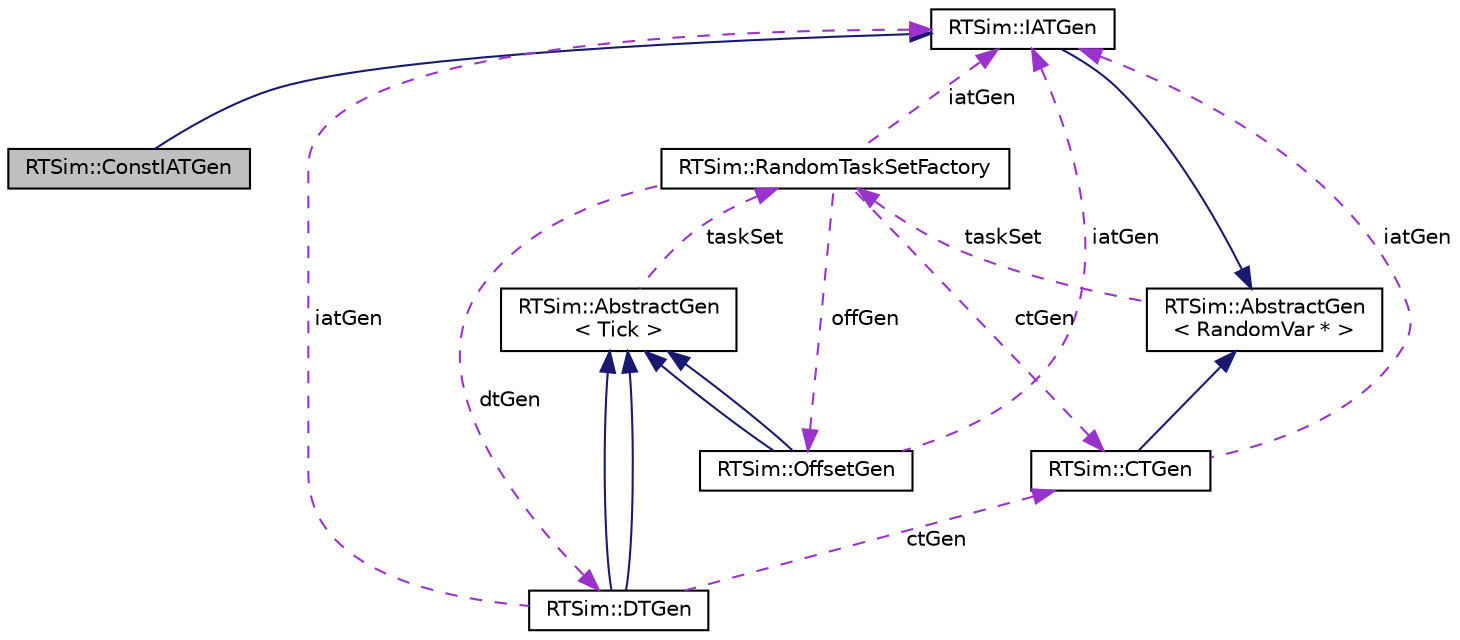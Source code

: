 digraph "RTSim::ConstIATGen"
{
  edge [fontname="Helvetica",fontsize="10",labelfontname="Helvetica",labelfontsize="10"];
  node [fontname="Helvetica",fontsize="10",shape=record];
  Node1 [label="RTSim::ConstIATGen",height=0.2,width=0.4,color="black", fillcolor="grey75", style="filled", fontcolor="black"];
  Node2 -> Node1 [dir="back",color="midnightblue",fontsize="10",style="solid"];
  Node2 [label="RTSim::IATGen",height=0.2,width=0.4,color="black", fillcolor="white", style="filled",URL="$d1/db1/classRTSim_1_1IATGen.html"];
  Node3 -> Node2 [dir="back",color="midnightblue",fontsize="10",style="solid"];
  Node3 [label="RTSim::AbstractGen\l\< RandomVar * \>",height=0.2,width=0.4,color="black", fillcolor="white", style="filled",URL="$df/da6/classRTSim_1_1AbstractGen.html"];
  Node4 -> Node3 [dir="back",color="darkorchid3",fontsize="10",style="dashed",label=" taskSet" ];
  Node4 [label="RTSim::RandomTaskSetFactory",height=0.2,width=0.4,color="black", fillcolor="white", style="filled",URL="$dc/d61/classRTSim_1_1RandomTaskSetFactory.html"];
  Node5 -> Node4 [dir="back",color="darkorchid3",fontsize="10",style="dashed",label=" offGen" ];
  Node5 [label="RTSim::OffsetGen",height=0.2,width=0.4,color="black", fillcolor="white", style="filled",URL="$d5/d62/classRTSim_1_1OffsetGen.html"];
  Node6 -> Node5 [dir="back",color="midnightblue",fontsize="10",style="solid"];
  Node6 [label="RTSim::AbstractGen\l\< Tick \>",height=0.2,width=0.4,color="black", fillcolor="white", style="filled",URL="$df/da6/classRTSim_1_1AbstractGen.html"];
  Node4 -> Node6 [dir="back",color="darkorchid3",fontsize="10",style="dashed",label=" taskSet" ];
  Node6 -> Node5 [dir="back",color="midnightblue",fontsize="10",style="solid"];
  Node2 -> Node5 [dir="back",color="darkorchid3",fontsize="10",style="dashed",label=" iatGen" ];
  Node7 -> Node4 [dir="back",color="darkorchid3",fontsize="10",style="dashed",label=" dtGen" ];
  Node7 [label="RTSim::DTGen",height=0.2,width=0.4,color="black", fillcolor="white", style="filled",URL="$d9/df6/classRTSim_1_1DTGen.html"];
  Node6 -> Node7 [dir="back",color="midnightblue",fontsize="10",style="solid"];
  Node6 -> Node7 [dir="back",color="midnightblue",fontsize="10",style="solid"];
  Node8 -> Node7 [dir="back",color="darkorchid3",fontsize="10",style="dashed",label=" ctGen" ];
  Node8 [label="RTSim::CTGen",height=0.2,width=0.4,color="black", fillcolor="white", style="filled",URL="$d6/d22/classRTSim_1_1CTGen.html"];
  Node3 -> Node8 [dir="back",color="midnightblue",fontsize="10",style="solid"];
  Node2 -> Node8 [dir="back",color="darkorchid3",fontsize="10",style="dashed",label=" iatGen" ];
  Node2 -> Node7 [dir="back",color="darkorchid3",fontsize="10",style="dashed",label=" iatGen" ];
  Node8 -> Node4 [dir="back",color="darkorchid3",fontsize="10",style="dashed",label=" ctGen" ];
  Node2 -> Node4 [dir="back",color="darkorchid3",fontsize="10",style="dashed",label=" iatGen" ];
}
